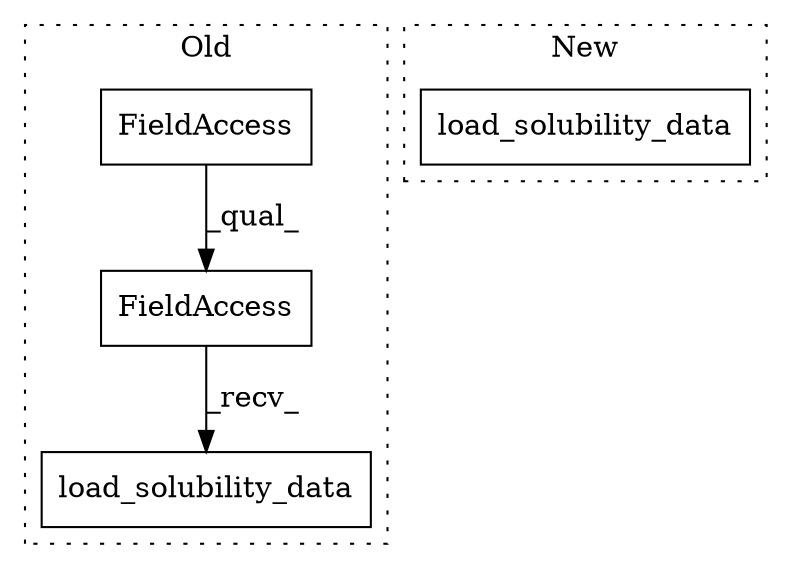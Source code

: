 digraph G {
subgraph cluster0 {
1 [label="load_solubility_data" a="32" s="22555" l="22" shape="box"];
3 [label="FieldAccess" a="22" s="22535" l="19" shape="box"];
4 [label="FieldAccess" a="22" s="22535" l="13" shape="box"];
label = "Old";
style="dotted";
}
subgraph cluster1 {
2 [label="load_solubility_data" a="32" s="24779" l="22" shape="box"];
label = "New";
style="dotted";
}
3 -> 1 [label="_recv_"];
4 -> 3 [label="_qual_"];
}